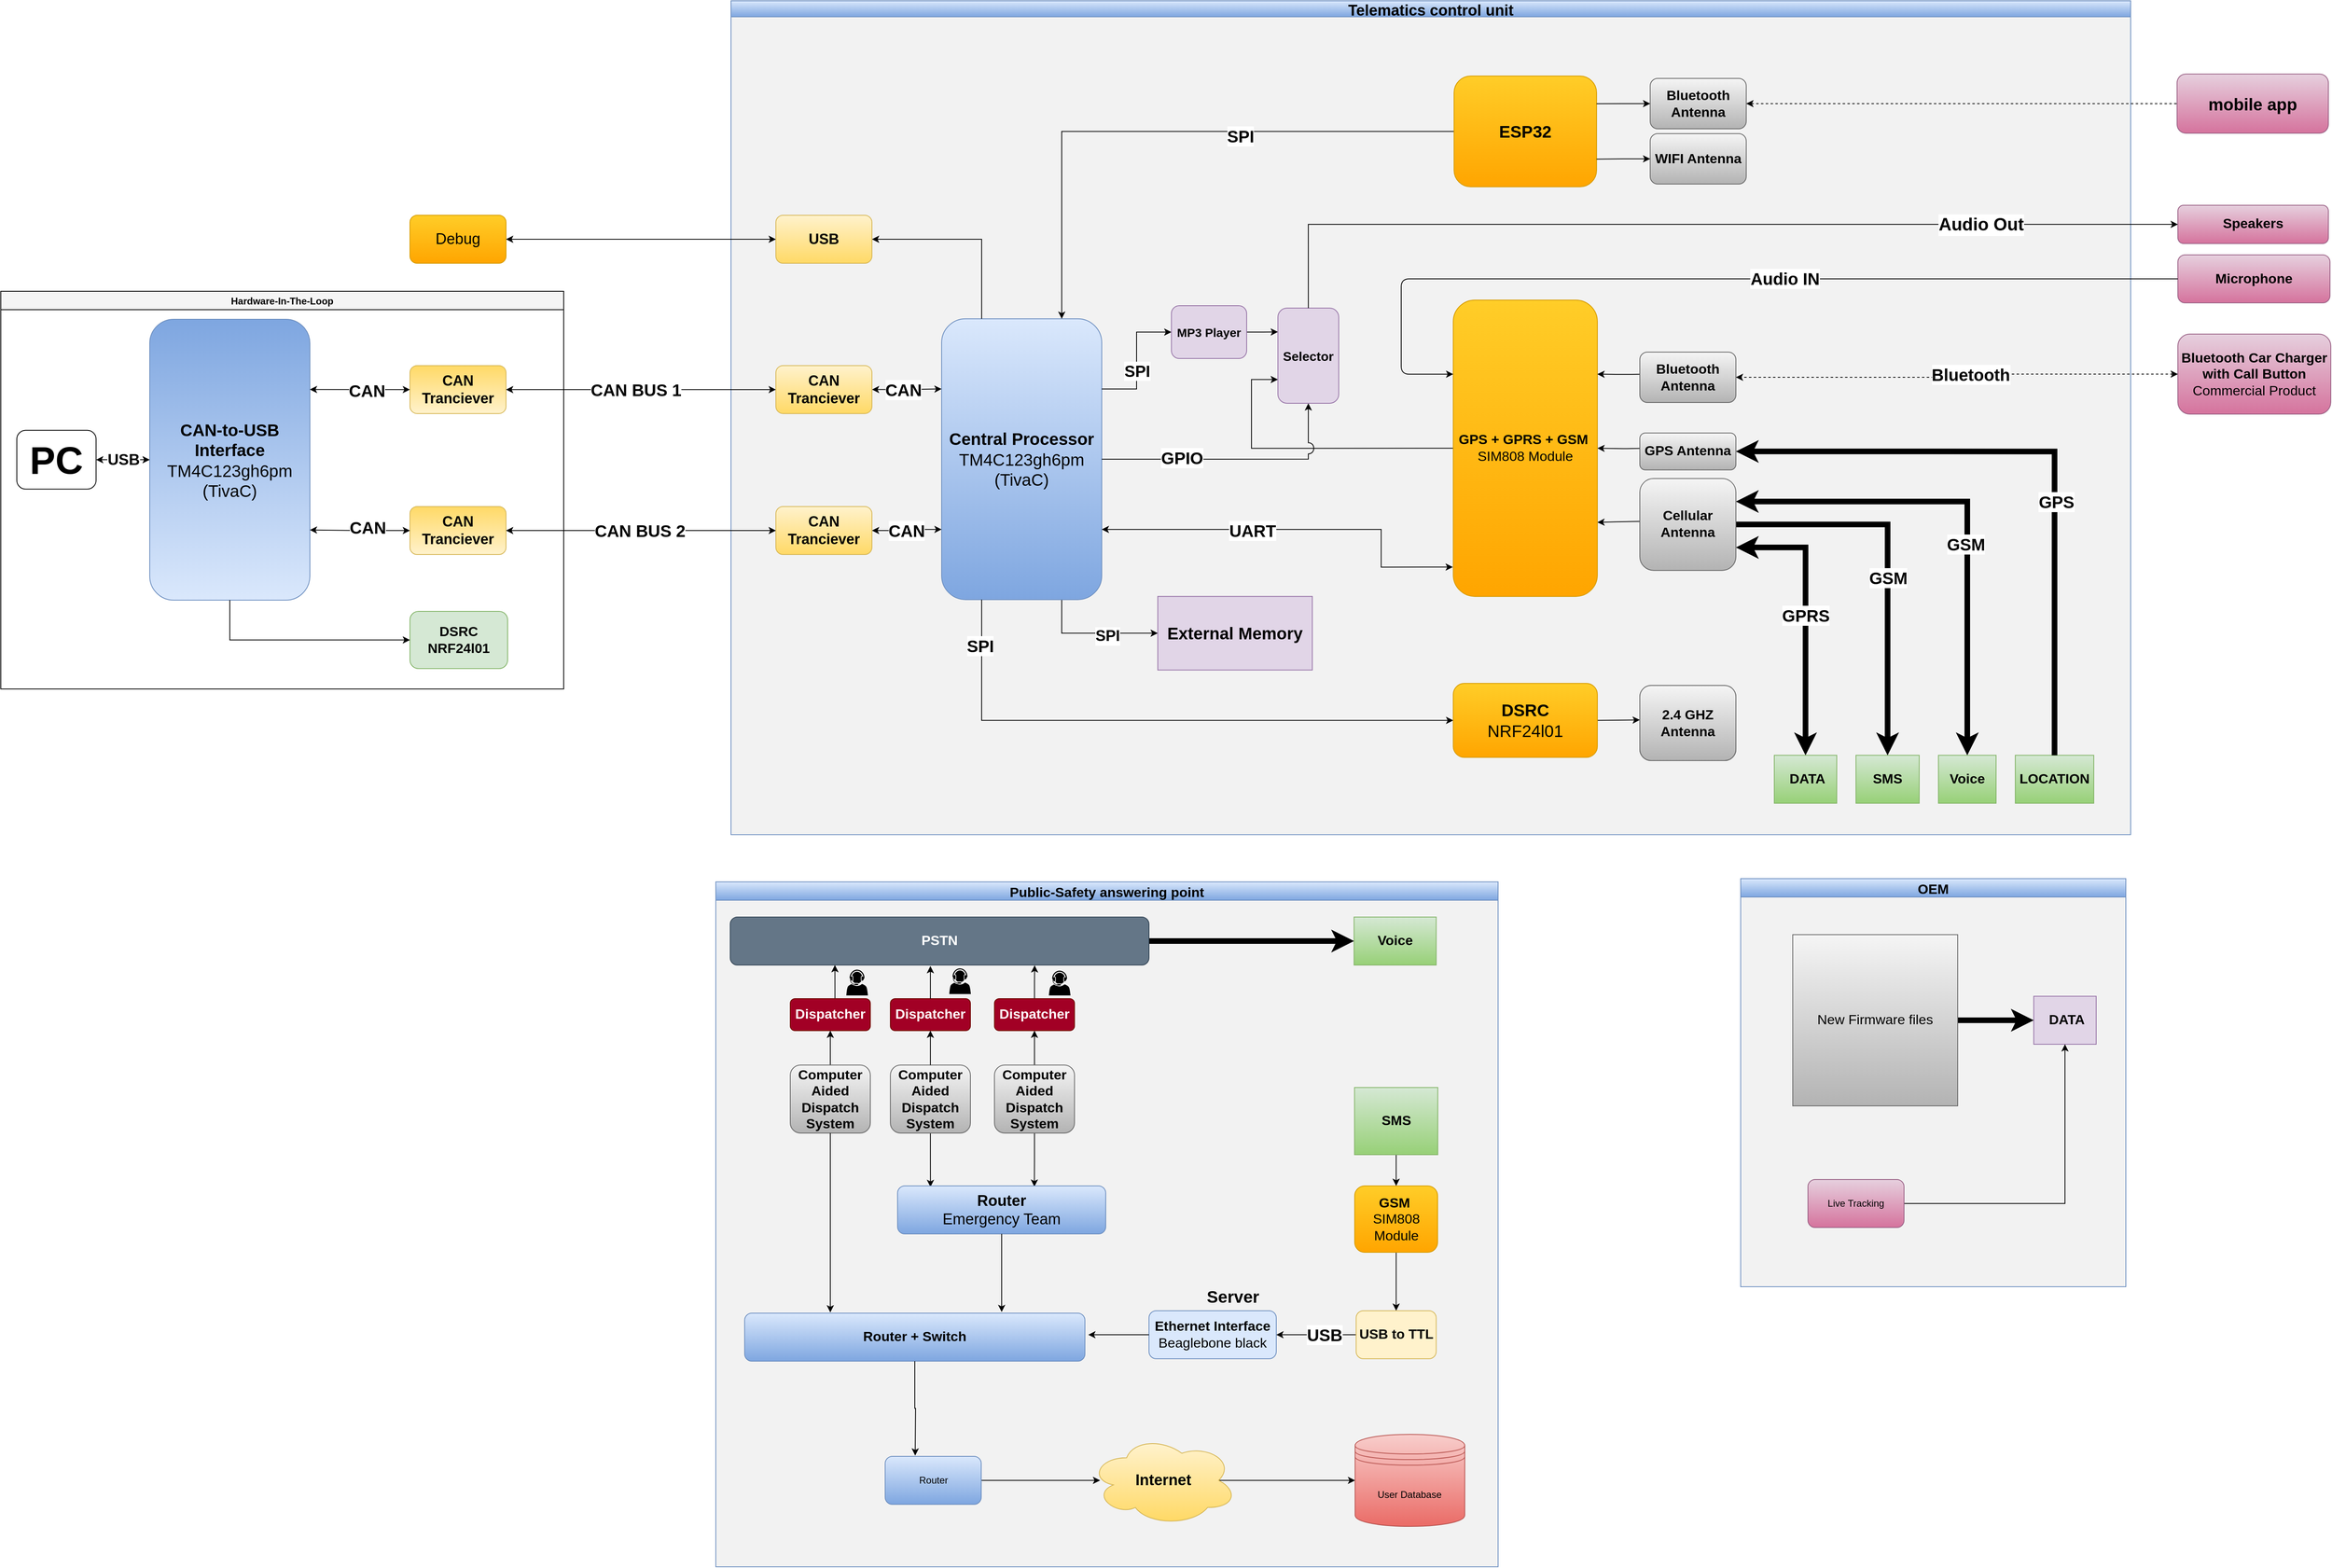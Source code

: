 <mxfile version="13.9.9" type="device"><diagram id="WvO2dlYxxCy-v5vZexDL" name="Page-1"><mxGraphModel dx="5652" dy="2428" grid="0" gridSize="6" guides="1" tooltips="1" connect="1" arrows="1" fold="1" page="1" pageScale="1" pageWidth="1500" pageHeight="1200" math="0" shadow="0"><root><mxCell id="0"/><mxCell id="1" parent="0"/><mxCell id="o0vE8Q76qqL2OoBYx_gR-136" value="OEM" style="swimlane;startSize=23;gradientColor=#7ea6e0;fillColor=#dae8fc;strokeColor=#6c8ebf;swimlaneFillColor=#f2f2f2;fontStyle=1;fontSize=17;" vertex="1" parent="1"><mxGeometry x="785" y="1372" width="481" height="510" as="geometry"/></mxCell><mxCell id="o0vE8Q76qqL2OoBYx_gR-137" value="&amp;nbsp;DATA" style="rounded=0;whiteSpace=wrap;html=1;fontSize=17;align=center;fontStyle=1;fillColor=#e1d5e7;strokeColor=#9673a6;" vertex="1" parent="o0vE8Q76qqL2OoBYx_gR-136"><mxGeometry x="366" y="147" width="78" height="60" as="geometry"/></mxCell><mxCell id="o0vE8Q76qqL2OoBYx_gR-138" style="edgeStyle=orthogonalEdgeStyle;rounded=0;orthogonalLoop=1;jettySize=auto;html=1;entryX=0;entryY=0.5;entryDx=0;entryDy=0;startArrow=none;startFill=0;endArrow=classic;endFill=1;strokeWidth=7;fontSize=17;" edge="1" parent="o0vE8Q76qqL2OoBYx_gR-136" source="o0vE8Q76qqL2OoBYx_gR-139" target="o0vE8Q76qqL2OoBYx_gR-137"><mxGeometry relative="1" as="geometry"/></mxCell><mxCell id="o0vE8Q76qqL2OoBYx_gR-139" value="New Firmware files" style="rounded=0;whiteSpace=wrap;html=1;fontSize=17;fillColor=#f5f5f5;strokeColor=#666666;gradientColor=#b3b3b3;" vertex="1" parent="o0vE8Q76qqL2OoBYx_gR-136"><mxGeometry x="65" y="70" width="206" height="214" as="geometry"/></mxCell><mxCell id="o0vE8Q76qqL2OoBYx_gR-140" style="edgeStyle=orthogonalEdgeStyle;rounded=0;orthogonalLoop=1;jettySize=auto;html=1;entryX=0.5;entryY=1;entryDx=0;entryDy=0;" edge="1" parent="o0vE8Q76qqL2OoBYx_gR-136" source="o0vE8Q76qqL2OoBYx_gR-141" target="o0vE8Q76qqL2OoBYx_gR-137"><mxGeometry relative="1" as="geometry"/></mxCell><mxCell id="o0vE8Q76qqL2OoBYx_gR-141" value="Live Tracking" style="rounded=1;whiteSpace=wrap;html=1;gradientColor=#d5739d;fillColor=#e6d0de;strokeColor=#996185;" vertex="1" parent="o0vE8Q76qqL2OoBYx_gR-136"><mxGeometry x="84" y="376" width="120" height="60" as="geometry"/></mxCell><mxCell id="o0vE8Q76qqL2OoBYx_gR-142" value="Public-Safety answering point" style="swimlane;startSize=23;gradientColor=#7ea6e0;fillColor=#dae8fc;strokeColor=#6c8ebf;swimlaneFillColor=#f2f2f2;fontStyle=1;fontSize=17;" vertex="1" parent="1"><mxGeometry x="-495" y="1376" width="977" height="856" as="geometry"/></mxCell><mxCell id="o0vE8Q76qqL2OoBYx_gR-143" style="edgeStyle=orthogonalEdgeStyle;rounded=0;orthogonalLoop=1;jettySize=auto;html=1;entryX=0.5;entryY=0;entryDx=0;entryDy=0;startArrow=classic;startFill=1;endArrow=none;endFill=0;strokeWidth=1;fontSize=17;" edge="1" parent="o0vE8Q76qqL2OoBYx_gR-142" source="o0vE8Q76qqL2OoBYx_gR-145" target="o0vE8Q76qqL2OoBYx_gR-146"><mxGeometry relative="1" as="geometry"/></mxCell><mxCell id="o0vE8Q76qqL2OoBYx_gR-144" style="edgeStyle=orthogonalEdgeStyle;rounded=0;orthogonalLoop=1;jettySize=auto;html=1;startArrow=classic;startFill=1;endArrow=none;endFill=0;strokeWidth=1;fontSize=17;exitX=0.25;exitY=1;exitDx=0;exitDy=0;" edge="1" parent="o0vE8Q76qqL2OoBYx_gR-142" source="o0vE8Q76qqL2OoBYx_gR-148" target="o0vE8Q76qqL2OoBYx_gR-145"><mxGeometry relative="1" as="geometry"><mxPoint x="155" y="123" as="sourcePoint"/><Array as="points"><mxPoint x="149" y="135"/><mxPoint x="149" y="135"/></Array></mxGeometry></mxCell><mxCell id="o0vE8Q76qqL2OoBYx_gR-145" value="Dispatcher" style="rounded=1;whiteSpace=wrap;html=1;fillColor=#a20025;strokeColor=#6F0000;fontColor=#ffffff;fontStyle=1;fontSize=17;" vertex="1" parent="o0vE8Q76qqL2OoBYx_gR-142"><mxGeometry x="93" y="146" width="100" height="40" as="geometry"/></mxCell><mxCell id="o0vE8Q76qqL2OoBYx_gR-146" value="Computer Aided Dispatch System" style="rounded=1;whiteSpace=wrap;html=1;fillColor=#f5f5f5;strokeColor=#666666;fontStyle=1;fontSize=17;gradientColor=#b3b3b3;" vertex="1" parent="o0vE8Q76qqL2OoBYx_gR-142"><mxGeometry x="93" y="229" width="100" height="85" as="geometry"/></mxCell><mxCell id="o0vE8Q76qqL2OoBYx_gR-147" style="edgeStyle=orthogonalEdgeStyle;rounded=0;orthogonalLoop=1;jettySize=auto;html=1;entryX=0;entryY=0.5;entryDx=0;entryDy=0;startArrow=none;startFill=0;endArrow=classic;endFill=1;strokeWidth=7;fontSize=17;" edge="1" parent="o0vE8Q76qqL2OoBYx_gR-142" source="o0vE8Q76qqL2OoBYx_gR-148" target="o0vE8Q76qqL2OoBYx_gR-154"><mxGeometry relative="1" as="geometry"/></mxCell><mxCell id="o0vE8Q76qqL2OoBYx_gR-148" value="PSTN" style="rounded=1;whiteSpace=wrap;html=1;fillColor=#647687;strokeColor=#314354;fontSize=17;fontStyle=1;fontColor=#ffffff;" vertex="1" parent="o0vE8Q76qqL2OoBYx_gR-142"><mxGeometry x="18" y="44" width="523" height="60" as="geometry"/></mxCell><mxCell id="o0vE8Q76qqL2OoBYx_gR-149" value="" style="pointerEvents=1;shadow=0;dashed=0;html=1;strokeColor=none;labelPosition=center;verticalLabelPosition=bottom;verticalAlign=top;outlineConnect=0;align=center;shape=mxgraph.office.users.call_center_agent;labelBackgroundColor=#ffffff;fontSize=23;fillColor=#000000;" vertex="1" parent="o0vE8Q76qqL2OoBYx_gR-142"><mxGeometry x="163" y="109.71" width="27" height="32.28" as="geometry"/></mxCell><mxCell id="o0vE8Q76qqL2OoBYx_gR-150" style="edgeStyle=orthogonalEdgeStyle;rounded=1;jumpStyle=arc;jumpSize=14;orthogonalLoop=1;jettySize=auto;html=1;entryX=0.5;entryY=0;entryDx=0;entryDy=0;shadow=0;strokeWidth=1;" edge="1" parent="o0vE8Q76qqL2OoBYx_gR-142" source="o0vE8Q76qqL2OoBYx_gR-151" target="o0vE8Q76qqL2OoBYx_gR-167"><mxGeometry relative="1" as="geometry"/></mxCell><mxCell id="o0vE8Q76qqL2OoBYx_gR-151" value="GSM&amp;nbsp;&lt;br&gt;&lt;span style=&quot;font-weight: normal&quot;&gt;SIM808 Module&lt;/span&gt;" style="rounded=1;whiteSpace=wrap;html=1;fillColor=#ffcd28;strokeColor=#d79b00;fontSize=17;fontStyle=1;gradientColor=#ffa500;" vertex="1" parent="o0vE8Q76qqL2OoBYx_gR-142"><mxGeometry x="797.92" y="380" width="103.58" height="83" as="geometry"/></mxCell><mxCell id="o0vE8Q76qqL2OoBYx_gR-152" style="edgeStyle=orthogonalEdgeStyle;rounded=1;jumpStyle=arc;jumpSize=14;orthogonalLoop=1;jettySize=auto;html=1;entryX=0.5;entryY=0;entryDx=0;entryDy=0;shadow=0;strokeWidth=1;" edge="1" parent="o0vE8Q76qqL2OoBYx_gR-142" source="o0vE8Q76qqL2OoBYx_gR-153" target="o0vE8Q76qqL2OoBYx_gR-151"><mxGeometry relative="1" as="geometry"/></mxCell><mxCell id="o0vE8Q76qqL2OoBYx_gR-153" value="SMS" style="rounded=0;whiteSpace=wrap;html=1;fontSize=17;align=center;fontStyle=1;fillColor=#d5e8d4;strokeColor=#82b366;gradientColor=#97d077;" vertex="1" parent="o0vE8Q76qqL2OoBYx_gR-142"><mxGeometry x="797.71" y="257" width="104" height="84.01" as="geometry"/></mxCell><mxCell id="o0vE8Q76qqL2OoBYx_gR-154" value="Voice" style="rounded=0;whiteSpace=wrap;html=1;fontSize=17;align=center;fontStyle=1;fillColor=#d5e8d4;strokeColor=#82b366;gradientColor=#97d077;" vertex="1" parent="o0vE8Q76qqL2OoBYx_gR-142"><mxGeometry x="797.13" y="44" width="102.58" height="60" as="geometry"/></mxCell><mxCell id="o0vE8Q76qqL2OoBYx_gR-155" style="edgeStyle=orthogonalEdgeStyle;rounded=0;orthogonalLoop=1;jettySize=auto;html=1;entryX=0.158;entryY=0.023;entryDx=0;entryDy=0;entryPerimeter=0;fontSize=19;" edge="1" parent="o0vE8Q76qqL2OoBYx_gR-142" source="o0vE8Q76qqL2OoBYx_gR-156" target="o0vE8Q76qqL2OoBYx_gR-176"><mxGeometry relative="1" as="geometry"/></mxCell><mxCell id="o0vE8Q76qqL2OoBYx_gR-156" value="Computer Aided Dispatch System" style="rounded=1;whiteSpace=wrap;html=1;fillColor=#f5f5f5;strokeColor=#666666;fontStyle=1;fontSize=17;gradientColor=#b3b3b3;" vertex="1" parent="o0vE8Q76qqL2OoBYx_gR-142"><mxGeometry x="218" y="229" width="100" height="85" as="geometry"/></mxCell><mxCell id="o0vE8Q76qqL2OoBYx_gR-157" value="" style="pointerEvents=1;shadow=0;dashed=0;html=1;strokeColor=none;labelPosition=center;verticalLabelPosition=bottom;verticalAlign=top;outlineConnect=0;align=center;shape=mxgraph.office.users.call_center_agent;labelBackgroundColor=#ffffff;fontSize=23;fillColor=#000000;" vertex="1" parent="o0vE8Q76qqL2OoBYx_gR-142"><mxGeometry x="416" y="111" width="27" height="30.99" as="geometry"/></mxCell><mxCell id="o0vE8Q76qqL2OoBYx_gR-158" value="" style="pointerEvents=1;shadow=0;dashed=0;html=1;strokeColor=none;labelPosition=center;verticalLabelPosition=bottom;verticalAlign=top;outlineConnect=0;align=center;shape=mxgraph.office.users.call_center_agent;labelBackgroundColor=#ffffff;fontSize=23;fillColor=#000000;" vertex="1" parent="o0vE8Q76qqL2OoBYx_gR-142"><mxGeometry x="291.58" y="108" width="27" height="32.28" as="geometry"/></mxCell><mxCell id="o0vE8Q76qqL2OoBYx_gR-159" value="Ethernet Interface&lt;br style=&quot;font-size: 17px&quot;&gt;&lt;span style=&quot;font-size: 17px ; font-weight: normal&quot;&gt;Beaglebone black&lt;/span&gt;" style="rounded=1;whiteSpace=wrap;html=1;fillColor=#dae8fc;strokeColor=#6c8ebf;fontStyle=1;fontSize=17;" vertex="1" parent="o0vE8Q76qqL2OoBYx_gR-142"><mxGeometry x="541" y="536.01" width="159" height="60" as="geometry"/></mxCell><mxCell id="o0vE8Q76qqL2OoBYx_gR-160" style="edgeStyle=orthogonalEdgeStyle;rounded=0;orthogonalLoop=1;jettySize=auto;html=1;startArrow=classic;startFill=1;endArrow=none;endFill=0;strokeWidth=1;fontSize=17;" edge="1" parent="o0vE8Q76qqL2OoBYx_gR-142" source="o0vE8Q76qqL2OoBYx_gR-162" target="o0vE8Q76qqL2OoBYx_gR-169"><mxGeometry relative="1" as="geometry"/></mxCell><mxCell id="o0vE8Q76qqL2OoBYx_gR-161" style="edgeStyle=orthogonalEdgeStyle;rounded=0;orthogonalLoop=1;jettySize=auto;html=1;entryX=0.727;entryY=1.006;entryDx=0;entryDy=0;entryPerimeter=0;fontSize=19;" edge="1" parent="o0vE8Q76qqL2OoBYx_gR-142" source="o0vE8Q76qqL2OoBYx_gR-162" target="o0vE8Q76qqL2OoBYx_gR-148"><mxGeometry relative="1" as="geometry"/></mxCell><mxCell id="o0vE8Q76qqL2OoBYx_gR-162" value="Dispatcher" style="rounded=1;whiteSpace=wrap;html=1;fillColor=#a20025;strokeColor=#6F0000;fontColor=#ffffff;fontStyle=1;fontSize=17;" vertex="1" parent="o0vE8Q76qqL2OoBYx_gR-142"><mxGeometry x="348" y="146" width="100" height="40" as="geometry"/></mxCell><mxCell id="o0vE8Q76qqL2OoBYx_gR-163" style="edgeStyle=orthogonalEdgeStyle;rounded=0;orthogonalLoop=1;jettySize=auto;html=1;entryX=0.5;entryY=0;entryDx=0;entryDy=0;startArrow=classic;startFill=1;endArrow=none;endFill=0;strokeWidth=1;fontSize=17;" edge="1" parent="o0vE8Q76qqL2OoBYx_gR-142" source="o0vE8Q76qqL2OoBYx_gR-164" target="o0vE8Q76qqL2OoBYx_gR-156"><mxGeometry relative="1" as="geometry"/></mxCell><mxCell id="o0vE8Q76qqL2OoBYx_gR-164" value="Dispatcher" style="rounded=1;whiteSpace=wrap;html=1;fillColor=#a20025;strokeColor=#6F0000;fontColor=#ffffff;fontStyle=1;fontSize=17;" vertex="1" parent="o0vE8Q76qqL2OoBYx_gR-142"><mxGeometry x="218" y="146" width="100" height="40" as="geometry"/></mxCell><mxCell id="o0vE8Q76qqL2OoBYx_gR-165" style="edgeStyle=orthogonalEdgeStyle;rounded=0;orthogonalLoop=1;jettySize=auto;html=1;entryX=1;entryY=0.5;entryDx=0;entryDy=0;fontSize=19;" edge="1" parent="o0vE8Q76qqL2OoBYx_gR-142" source="o0vE8Q76qqL2OoBYx_gR-167" target="o0vE8Q76qqL2OoBYx_gR-159"><mxGeometry relative="1" as="geometry"/></mxCell><mxCell id="o0vE8Q76qqL2OoBYx_gR-166" value="&lt;b&gt;&lt;font style=&quot;font-size: 21px&quot;&gt;USB&lt;/font&gt;&lt;/b&gt;" style="edgeLabel;html=1;align=center;verticalAlign=middle;resizable=0;points=[];fontSize=19;" vertex="1" connectable="0" parent="o0vE8Q76qqL2OoBYx_gR-165"><mxGeometry x="-0.203" relative="1" as="geometry"><mxPoint as="offset"/></mxGeometry></mxCell><mxCell id="o0vE8Q76qqL2OoBYx_gR-167" value="USB to TTL" style="rounded=1;whiteSpace=wrap;html=1;fillColor=#fff2cc;strokeColor=#d6b656;fontStyle=1;fontSize=17;" vertex="1" parent="o0vE8Q76qqL2OoBYx_gR-142"><mxGeometry x="799.71" y="536.01" width="100" height="60" as="geometry"/></mxCell><mxCell id="o0vE8Q76qqL2OoBYx_gR-168" style="edgeStyle=orthogonalEdgeStyle;rounded=0;orthogonalLoop=1;jettySize=auto;html=1;entryX=0.657;entryY=0.016;entryDx=0;entryDy=0;entryPerimeter=0;fontSize=19;" edge="1" parent="o0vE8Q76qqL2OoBYx_gR-142" source="o0vE8Q76qqL2OoBYx_gR-169" target="o0vE8Q76qqL2OoBYx_gR-176"><mxGeometry relative="1" as="geometry"/></mxCell><mxCell id="o0vE8Q76qqL2OoBYx_gR-169" value="Computer Aided Dispatch System" style="rounded=1;whiteSpace=wrap;html=1;fillColor=#f5f5f5;strokeColor=#666666;fontStyle=1;fontSize=17;gradientColor=#b3b3b3;" vertex="1" parent="o0vE8Q76qqL2OoBYx_gR-142"><mxGeometry x="348" y="229" width="100" height="85" as="geometry"/></mxCell><mxCell id="o0vE8Q76qqL2OoBYx_gR-170" value="&lt;b&gt;&lt;font style=&quot;font-size: 17px&quot;&gt;Router + Switch&lt;/font&gt;&lt;/b&gt;" style="rounded=1;whiteSpace=wrap;html=1;gradientColor=#7ea6e0;fillColor=#dae8fc;strokeColor=#6c8ebf;" vertex="1" parent="o0vE8Q76qqL2OoBYx_gR-142"><mxGeometry x="36" y="539" width="425" height="60" as="geometry"/></mxCell><mxCell id="o0vE8Q76qqL2OoBYx_gR-171" style="edgeStyle=orthogonalEdgeStyle;rounded=0;orthogonalLoop=1;jettySize=auto;html=1;startArrow=none;startFill=0;endArrow=classic;endFill=1;fontSize=19;" edge="1" parent="o0vE8Q76qqL2OoBYx_gR-142" source="o0vE8Q76qqL2OoBYx_gR-172"><mxGeometry relative="1" as="geometry"><mxPoint x="480" y="748" as="targetPoint"/></mxGeometry></mxCell><mxCell id="o0vE8Q76qqL2OoBYx_gR-172" value="Router" style="rounded=1;whiteSpace=wrap;html=1;gradientColor=#7ea6e0;fillColor=#dae8fc;strokeColor=#6c8ebf;" vertex="1" parent="o0vE8Q76qqL2OoBYx_gR-142"><mxGeometry x="211.5" y="718.01" width="120" height="60" as="geometry"/></mxCell><mxCell id="o0vE8Q76qqL2OoBYx_gR-173" style="edgeStyle=orthogonalEdgeStyle;rounded=0;orthogonalLoop=1;jettySize=auto;html=1;startArrow=none;startFill=0;endArrow=classic;endFill=1;fontSize=19;exitX=0.875;exitY=0.5;exitDx=0;exitDy=0;exitPerimeter=0;" edge="1" parent="o0vE8Q76qqL2OoBYx_gR-142" source="o0vE8Q76qqL2OoBYx_gR-174" target="o0vE8Q76qqL2OoBYx_gR-175"><mxGeometry relative="1" as="geometry"/></mxCell><mxCell id="o0vE8Q76qqL2OoBYx_gR-174" value="Internet" style="ellipse;shape=cloud;whiteSpace=wrap;html=1;fontStyle=1;fontSize=19;gradientColor=#ffd966;fillColor=#fff2cc;strokeColor=#d6b656;" vertex="1" parent="o0vE8Q76qqL2OoBYx_gR-142"><mxGeometry x="467" y="691.51" width="184" height="113.01" as="geometry"/></mxCell><mxCell id="o0vE8Q76qqL2OoBYx_gR-175" value="User Database" style="shape=datastore;whiteSpace=wrap;html=1;gradientColor=#ea6b66;fillColor=#f8cecc;strokeColor=#b85450;" vertex="1" parent="o0vE8Q76qqL2OoBYx_gR-142"><mxGeometry x="798.42" y="690.52" width="137" height="115" as="geometry"/></mxCell><mxCell id="o0vE8Q76qqL2OoBYx_gR-176" value="&lt;b&gt;Router&lt;/b&gt;&lt;br&gt;Emergency Team" style="rounded=1;whiteSpace=wrap;html=1;fontSize=19;gradientColor=#7ea6e0;fillColor=#dae8fc;strokeColor=#6c8ebf;" vertex="1" parent="o0vE8Q76qqL2OoBYx_gR-142"><mxGeometry x="227" y="380" width="260" height="60" as="geometry"/></mxCell><mxCell id="o0vE8Q76qqL2OoBYx_gR-177" value="&lt;b&gt;&lt;font style=&quot;font-size: 21px&quot;&gt;Server&lt;/font&gt;&lt;/b&gt;" style="text;html=1;strokeColor=none;fillColor=none;align=center;verticalAlign=middle;whiteSpace=wrap;rounded=0;fontSize=19;" vertex="1" parent="o0vE8Q76qqL2OoBYx_gR-142"><mxGeometry x="606.54" y="508" width="77.92" height="20" as="geometry"/></mxCell><mxCell id="o0vE8Q76qqL2OoBYx_gR-178" value="Telematics control unit" style="swimlane;startSize=20;shadow=0;swimlaneFillColor=#F2F2F2;fontStyle=1;fontSize=19;movable=1;gradientColor=#7ea6e0;fillColor=#dae8fc;strokeColor=#6c8ebf;" vertex="1" parent="1"><mxGeometry x="-476" y="275" width="1748" height="1042" as="geometry"><mxRectangle x="70" y="160" width="70" height="23" as="alternateBounds"/></mxGeometry></mxCell><mxCell id="o0vE8Q76qqL2OoBYx_gR-179" style="edgeStyle=orthogonalEdgeStyle;rounded=1;orthogonalLoop=1;jettySize=auto;html=1;entryX=1;entryY=0.5;entryDx=0;entryDy=0;startArrow=none;startFill=0;endArrow=classic;endFill=1;strokeColor=#000000;strokeWidth=1;fontSize=20;fontStyle=1" edge="1" parent="o0vE8Q76qqL2OoBYx_gR-178" target="o0vE8Q76qqL2OoBYx_gR-185"><mxGeometry relative="1" as="geometry"><mxPoint x="1085.28" y="660.73" as="targetPoint"/><mxPoint x="1147.97" y="559.165" as="sourcePoint"/></mxGeometry></mxCell><mxCell id="o0vE8Q76qqL2OoBYx_gR-180" style="edgeStyle=orthogonalEdgeStyle;rounded=1;orthogonalLoop=1;jettySize=auto;html=1;entryX=1;entryY=0.75;entryDx=0;entryDy=0;startArrow=classic;startFill=1;endArrow=classic;endFill=1;strokeColor=#000000;strokeWidth=1;fontSize=20;fontStyle=1;exitX=0;exitY=0.5;exitDx=0;exitDy=0;" edge="1" parent="o0vE8Q76qqL2OoBYx_gR-178" target="o0vE8Q76qqL2OoBYx_gR-185"><mxGeometry relative="1" as="geometry"><mxPoint x="1085.28" y="740.83" as="targetPoint"/><mxPoint x="1147.97" y="650.415" as="sourcePoint"/></mxGeometry></mxCell><mxCell id="o0vE8Q76qqL2OoBYx_gR-181" style="edgeStyle=orthogonalEdgeStyle;rounded=0;jumpStyle=arc;jumpSize=14;orthogonalLoop=1;jettySize=auto;html=1;exitX=0.75;exitY=1;exitDx=0;exitDy=0;" edge="1" parent="o0vE8Q76qqL2OoBYx_gR-178" source="o0vE8Q76qqL2OoBYx_gR-183" target="o0vE8Q76qqL2OoBYx_gR-220"><mxGeometry relative="1" as="geometry"><mxPoint x="467" y="762" as="sourcePoint"/></mxGeometry></mxCell><mxCell id="o0vE8Q76qqL2OoBYx_gR-182" value="SPI" style="edgeLabel;html=1;align=center;verticalAlign=middle;resizable=0;points=[];fontSize=19;fontStyle=1" vertex="1" connectable="0" parent="o0vE8Q76qqL2OoBYx_gR-181"><mxGeometry x="0.208" y="-3" relative="1" as="geometry"><mxPoint x="1" as="offset"/></mxGeometry></mxCell><mxCell id="o0vE8Q76qqL2OoBYx_gR-183" value="&lt;font style=&quot;font-size: 21px&quot;&gt;Central Processor&lt;span style=&quot;font-weight: normal&quot;&gt;&lt;br&gt;TM4C123gh6pm&lt;br&gt;(TivaC)&lt;/span&gt;&lt;/font&gt;" style="rounded=1;whiteSpace=wrap;html=1;fillColor=#dae8fc;strokeColor=#6c8ebf;fontStyle=1;fontSize=17;gradientColor=#7ea6e0;" vertex="1" parent="o0vE8Q76qqL2OoBYx_gR-178"><mxGeometry x="263.02" y="397.33" width="200" height="351" as="geometry"/></mxCell><mxCell id="o0vE8Q76qqL2OoBYx_gR-184" style="edgeStyle=orthogonalEdgeStyle;rounded=0;jumpStyle=arc;jumpSize=100;orthogonalLoop=1;jettySize=auto;html=1;exitX=0;exitY=0.5;exitDx=0;exitDy=0;entryX=0;entryY=0.75;entryDx=0;entryDy=0;" edge="1" parent="o0vE8Q76qqL2OoBYx_gR-178" source="o0vE8Q76qqL2OoBYx_gR-185" target="o0vE8Q76qqL2OoBYx_gR-207"><mxGeometry relative="1" as="geometry"><Array as="points"><mxPoint x="650.02" y="559"/><mxPoint x="650.02" y="473"/></Array></mxGeometry></mxCell><mxCell id="o0vE8Q76qqL2OoBYx_gR-185" value="GPS + GPRS + GSM&amp;nbsp;&lt;br&gt;&lt;span style=&quot;font-weight: normal&quot;&gt;SIM808 Module&lt;/span&gt;" style="rounded=1;whiteSpace=wrap;html=1;fillColor=#ffcd28;strokeColor=#d79b00;fontSize=17;fontStyle=1;gradientColor=#ffa500;" vertex="1" parent="o0vE8Q76qqL2OoBYx_gR-178"><mxGeometry x="902.02" y="374" width="180" height="370.33" as="geometry"/></mxCell><mxCell id="o0vE8Q76qqL2OoBYx_gR-186" style="edgeStyle=orthogonalEdgeStyle;rounded=0;orthogonalLoop=1;jettySize=auto;html=1;startArrow=classic;startFill=1;exitX=-0.003;exitY=0.901;exitDx=0;exitDy=0;exitPerimeter=0;entryX=1;entryY=0.75;entryDx=0;entryDy=0;" edge="1" parent="o0vE8Q76qqL2OoBYx_gR-178" source="o0vE8Q76qqL2OoBYx_gR-185" target="o0vE8Q76qqL2OoBYx_gR-183"><mxGeometry relative="1" as="geometry"><mxPoint x="466.02" y="725.33" as="targetPoint"/><Array as="points"><mxPoint x="812" y="708"/><mxPoint x="812" y="661"/></Array></mxGeometry></mxCell><mxCell id="o0vE8Q76qqL2OoBYx_gR-187" value="&lt;font style=&quot;font-size: 21px&quot;&gt;UART&lt;/font&gt;" style="edgeLabel;html=1;align=center;verticalAlign=middle;resizable=0;points=[];fontSize=17;fontStyle=1" vertex="1" connectable="0" parent="o0vE8Q76qqL2OoBYx_gR-186"><mxGeometry x="-0.145" relative="1" as="geometry"><mxPoint x="-90.48" y="1.41" as="offset"/></mxGeometry></mxCell><mxCell id="o0vE8Q76qqL2OoBYx_gR-188" style="edgeStyle=orthogonalEdgeStyle;rounded=1;orthogonalLoop=1;jettySize=auto;html=1;startArrow=classic;startFill=1;entryX=1;entryY=0.25;entryDx=0;entryDy=0;" edge="1" parent="o0vE8Q76qqL2OoBYx_gR-178" target="o0vE8Q76qqL2OoBYx_gR-185"><mxGeometry relative="1" as="geometry"><mxPoint x="1084.97" y="443.83" as="targetPoint"/><mxPoint x="1147.97" y="466.5" as="sourcePoint"/></mxGeometry></mxCell><mxCell id="o0vE8Q76qqL2OoBYx_gR-189" value="&amp;nbsp;DATA" style="rounded=0;whiteSpace=wrap;html=1;fontSize=17;align=center;fontStyle=1;fillColor=#d5e8d4;strokeColor=#82b366;gradientColor=#97d077;" vertex="1" parent="o0vE8Q76qqL2OoBYx_gR-178"><mxGeometry x="1302.97" y="942.83" width="78" height="60" as="geometry"/></mxCell><mxCell id="o0vE8Q76qqL2OoBYx_gR-190" style="edgeStyle=orthogonalEdgeStyle;rounded=0;orthogonalLoop=1;jettySize=auto;html=1;startArrow=classic;startFill=1;endArrow=classic;endFill=1;strokeWidth=7;fontSize=17;entryX=0.5;entryY=0;entryDx=0;entryDy=0;exitX=1;exitY=0.75;exitDx=0;exitDy=0;" edge="1" parent="o0vE8Q76qqL2OoBYx_gR-178" source="o0vE8Q76qqL2OoBYx_gR-230" target="o0vE8Q76qqL2OoBYx_gR-189"><mxGeometry relative="1" as="geometry"><mxPoint x="1337.97" y="768.83" as="targetPoint"/><mxPoint x="1267.97" y="679.122" as="sourcePoint"/></mxGeometry></mxCell><mxCell id="o0vE8Q76qqL2OoBYx_gR-191" value="&lt;font style=&quot;font-size: 21px&quot;&gt;GPRS&lt;/font&gt;" style="edgeLabel;html=1;align=center;verticalAlign=middle;resizable=0;points=[];fontSize=17;fontStyle=1" vertex="1" connectable="0" parent="o0vE8Q76qqL2OoBYx_gR-190"><mxGeometry x="0.007" relative="1" as="geometry"><mxPoint y="-2.5" as="offset"/></mxGeometry></mxCell><mxCell id="o0vE8Q76qqL2OoBYx_gR-192" value="SMS" style="rounded=0;whiteSpace=wrap;html=1;fontSize=17;align=center;fontStyle=1;fillColor=#d5e8d4;strokeColor=#82b366;gradientColor=#97d077;" vertex="1" parent="o0vE8Q76qqL2OoBYx_gR-178"><mxGeometry x="1404.97" y="942.83" width="79" height="60" as="geometry"/></mxCell><mxCell id="o0vE8Q76qqL2OoBYx_gR-193" style="edgeStyle=orthogonalEdgeStyle;rounded=0;orthogonalLoop=1;jettySize=auto;html=1;exitX=1;exitY=0.5;exitDx=0;exitDy=0;startArrow=none;startFill=0;endArrow=classic;endFill=1;strokeWidth=7;fontSize=17;entryX=0.5;entryY=0;entryDx=0;entryDy=0;" edge="1" parent="o0vE8Q76qqL2OoBYx_gR-178" source="o0vE8Q76qqL2OoBYx_gR-230" target="o0vE8Q76qqL2OoBYx_gR-192"><mxGeometry relative="1" as="geometry"><mxPoint x="1424.97" y="771.83" as="targetPoint"/><mxPoint x="1267.97" y="650.415" as="sourcePoint"/></mxGeometry></mxCell><mxCell id="o0vE8Q76qqL2OoBYx_gR-194" value="&lt;font style=&quot;font-size: 21px&quot;&gt;GSM&lt;/font&gt;" style="edgeLabel;html=1;align=center;verticalAlign=middle;resizable=0;points=[];fontSize=17;fontStyle=1" vertex="1" connectable="0" parent="o0vE8Q76qqL2OoBYx_gR-193"><mxGeometry x="0.234" relative="1" as="geometry"><mxPoint x="-0.02" y="-39.12" as="offset"/></mxGeometry></mxCell><mxCell id="o0vE8Q76qqL2OoBYx_gR-195" value="Voice" style="rounded=0;whiteSpace=wrap;html=1;fontSize=17;align=center;fontStyle=1;fillColor=#d5e8d4;strokeColor=#82b366;gradientColor=#97d077;" vertex="1" parent="o0vE8Q76qqL2OoBYx_gR-178"><mxGeometry x="1507.97" y="942.83" width="72" height="60" as="geometry"/></mxCell><mxCell id="o0vE8Q76qqL2OoBYx_gR-196" style="edgeStyle=orthogonalEdgeStyle;rounded=0;orthogonalLoop=1;jettySize=auto;html=1;exitX=1;exitY=0.25;exitDx=0;exitDy=0;strokeWidth=7;startArrow=classic;startFill=1;" edge="1" parent="o0vE8Q76qqL2OoBYx_gR-178" source="o0vE8Q76qqL2OoBYx_gR-230" target="o0vE8Q76qqL2OoBYx_gR-195"><mxGeometry relative="1" as="geometry"><mxPoint x="1267.97" y="621.707" as="sourcePoint"/></mxGeometry></mxCell><mxCell id="o0vE8Q76qqL2OoBYx_gR-197" value="&lt;font style=&quot;font-size: 21px&quot;&gt;GSM&lt;/font&gt;" style="edgeLabel;html=1;align=center;verticalAlign=middle;resizable=0;points=[];fontSize=17;fontStyle=1" vertex="1" connectable="0" parent="o0vE8Q76qqL2OoBYx_gR-196"><mxGeometry x="0.386" relative="1" as="geometry"><mxPoint x="-2" y="-77.47" as="offset"/></mxGeometry></mxCell><mxCell id="o0vE8Q76qqL2OoBYx_gR-198" value="LOCATION" style="rounded=0;whiteSpace=wrap;html=1;fontSize=17;align=center;fontStyle=1;fillColor=#d5e8d4;strokeColor=#82b366;gradientColor=#97d077;" vertex="1" parent="o0vE8Q76qqL2OoBYx_gR-178"><mxGeometry x="1603.97" y="942.83" width="98" height="60" as="geometry"/></mxCell><mxCell id="o0vE8Q76qqL2OoBYx_gR-199" style="edgeStyle=orthogonalEdgeStyle;rounded=0;orthogonalLoop=1;jettySize=auto;html=1;startArrow=classic;startFill=1;endArrow=none;endFill=0;strokeWidth=7;fontSize=32;entryX=0.5;entryY=0;entryDx=0;entryDy=0;exitX=1;exitY=0.5;exitDx=0;exitDy=0;" edge="1" parent="o0vE8Q76qqL2OoBYx_gR-178" source="o0vE8Q76qqL2OoBYx_gR-231" target="o0vE8Q76qqL2OoBYx_gR-198"><mxGeometry relative="1" as="geometry"><mxPoint x="1498.303" y="772.497" as="targetPoint"/><mxPoint x="1267.97" y="559.2" as="sourcePoint"/></mxGeometry></mxCell><mxCell id="o0vE8Q76qqL2OoBYx_gR-200" value="&lt;font style=&quot;font-size: 21px&quot;&gt;GPS&lt;/font&gt;" style="edgeLabel;html=1;align=center;verticalAlign=middle;resizable=0;points=[];fontSize=17;fontStyle=1" vertex="1" connectable="0" parent="o0vE8Q76qqL2OoBYx_gR-199"><mxGeometry x="0.524" y="5" relative="1" as="geometry"><mxPoint x="-3.02" y="-131.94" as="offset"/></mxGeometry></mxCell><mxCell id="o0vE8Q76qqL2OoBYx_gR-201" style="edgeStyle=orthogonalEdgeStyle;rounded=0;orthogonalLoop=1;jettySize=auto;html=1;entryX=0;entryY=0.25;entryDx=0;entryDy=0;" edge="1" parent="o0vE8Q76qqL2OoBYx_gR-178" source="o0vE8Q76qqL2OoBYx_gR-204" target="o0vE8Q76qqL2OoBYx_gR-207"><mxGeometry relative="1" as="geometry"/></mxCell><mxCell id="o0vE8Q76qqL2OoBYx_gR-202" style="edgeStyle=orthogonalEdgeStyle;rounded=0;orthogonalLoop=1;jettySize=auto;html=1;entryX=1;entryY=0.25;entryDx=0;entryDy=0;startArrow=classic;startFill=1;endArrow=none;endFill=0;fontSize=19;" edge="1" parent="o0vE8Q76qqL2OoBYx_gR-178" source="o0vE8Q76qqL2OoBYx_gR-204" target="o0vE8Q76qqL2OoBYx_gR-183"><mxGeometry relative="1" as="geometry"/></mxCell><mxCell id="o0vE8Q76qqL2OoBYx_gR-203" value="SPI" style="edgeLabel;html=1;align=center;verticalAlign=middle;resizable=0;points=[];fontSize=20;fontStyle=1" vertex="1" connectable="0" parent="o0vE8Q76qqL2OoBYx_gR-202"><mxGeometry x="0.155" relative="1" as="geometry"><mxPoint as="offset"/></mxGeometry></mxCell><mxCell id="o0vE8Q76qqL2OoBYx_gR-204" value="MP3 Player" style="rounded=1;whiteSpace=wrap;html=1;fillColor=#e1d5e7;strokeColor=#9673a6;fontStyle=1;fontSize=15;" vertex="1" parent="o0vE8Q76qqL2OoBYx_gR-178"><mxGeometry x="550" y="381" width="94" height="66" as="geometry"/></mxCell><mxCell id="o0vE8Q76qqL2OoBYx_gR-205" style="edgeStyle=orthogonalEdgeStyle;rounded=0;orthogonalLoop=1;jettySize=auto;html=1;startArrow=classic;startFill=1;endArrow=none;endFill=0;fontSize=19;entryX=1;entryY=0.5;entryDx=0;entryDy=0;jumpStyle=arc;jumpSize=14;exitX=0.5;exitY=1;exitDx=0;exitDy=0;" edge="1" parent="o0vE8Q76qqL2OoBYx_gR-178" source="o0vE8Q76qqL2OoBYx_gR-207" target="o0vE8Q76qqL2OoBYx_gR-183"><mxGeometry relative="1" as="geometry"><mxPoint x="484.02" y="675.33" as="targetPoint"/></mxGeometry></mxCell><mxCell id="o0vE8Q76qqL2OoBYx_gR-206" value="&lt;b&gt;&lt;font style=&quot;font-size: 21px&quot;&gt;GPIO&lt;/font&gt;&lt;/b&gt;" style="edgeLabel;html=1;align=center;verticalAlign=middle;resizable=0;points=[];fontSize=19;" vertex="1" connectable="0" parent="o0vE8Q76qqL2OoBYx_gR-205"><mxGeometry x="0.613" y="2" relative="1" as="geometry"><mxPoint x="36.88" y="-3.83" as="offset"/></mxGeometry></mxCell><mxCell id="o0vE8Q76qqL2OoBYx_gR-207" value="Selector" style="rounded=1;whiteSpace=wrap;html=1;fillColor=#e1d5e7;strokeColor=#9673a6;fontStyle=1;fontSize=16;" vertex="1" parent="o0vE8Q76qqL2OoBYx_gR-178"><mxGeometry x="683.02" y="384" width="76" height="119" as="geometry"/></mxCell><mxCell id="o0vE8Q76qqL2OoBYx_gR-208" style="edgeStyle=orthogonalEdgeStyle;rounded=0;orthogonalLoop=1;jettySize=auto;html=1;startArrow=classic;startFill=1;endArrow=none;endFill=0;fontSize=19;entryX=0.25;entryY=1;entryDx=0;entryDy=0;" edge="1" parent="o0vE8Q76qqL2OoBYx_gR-178" source="o0vE8Q76qqL2OoBYx_gR-211" target="o0vE8Q76qqL2OoBYx_gR-183"><mxGeometry relative="1" as="geometry"><mxPoint x="463.02" y="500.33" as="targetPoint"/></mxGeometry></mxCell><mxCell id="o0vE8Q76qqL2OoBYx_gR-209" value="&lt;b&gt;&lt;font style=&quot;font-size: 21px&quot;&gt;SPI&lt;/font&gt;&lt;/b&gt;" style="edgeLabel;html=1;align=center;verticalAlign=middle;resizable=0;points=[];fontSize=19;" vertex="1" connectable="0" parent="o0vE8Q76qqL2OoBYx_gR-208"><mxGeometry x="0.769" y="1" relative="1" as="geometry"><mxPoint x="-1.01" y="-27.69" as="offset"/></mxGeometry></mxCell><mxCell id="o0vE8Q76qqL2OoBYx_gR-210" style="edgeStyle=orthogonalEdgeStyle;rounded=1;jumpStyle=arc;jumpSize=14;orthogonalLoop=1;jettySize=auto;html=1;strokeWidth=1;" edge="1" parent="o0vE8Q76qqL2OoBYx_gR-178" source="o0vE8Q76qqL2OoBYx_gR-211"><mxGeometry relative="1" as="geometry"><mxPoint x="1135.02" y="898.6" as="targetPoint"/></mxGeometry></mxCell><mxCell id="o0vE8Q76qqL2OoBYx_gR-211" value="&lt;font style=&quot;font-size: 21px&quot;&gt;DSRC&lt;br&gt;&lt;span style=&quot;font-weight: normal&quot;&gt;NRF24l01&lt;/span&gt;&lt;/font&gt;" style="rounded=1;whiteSpace=wrap;html=1;fillColor=#ffcd28;strokeColor=#d79b00;fontSize=17;fontStyle=1;gradientColor=#ffa500;" vertex="1" parent="o0vE8Q76qqL2OoBYx_gR-178"><mxGeometry x="902.02" y="853" width="180" height="92.5" as="geometry"/></mxCell><mxCell id="o0vE8Q76qqL2OoBYx_gR-212" style="edgeStyle=orthogonalEdgeStyle;rounded=0;orthogonalLoop=1;jettySize=auto;html=1;exitX=0;exitY=0.5;exitDx=0;exitDy=0;entryX=0.75;entryY=0;entryDx=0;entryDy=0;" edge="1" parent="o0vE8Q76qqL2OoBYx_gR-178" source="o0vE8Q76qqL2OoBYx_gR-223" target="o0vE8Q76qqL2OoBYx_gR-183"><mxGeometry relative="1" as="geometry"><mxPoint x="261.02" y="423.33" as="targetPoint"/></mxGeometry></mxCell><mxCell id="o0vE8Q76qqL2OoBYx_gR-213" value="&lt;b&gt;&lt;font style=&quot;font-size: 21px&quot;&gt;SPI&lt;/font&gt;&lt;/b&gt;" style="edgeLabel;html=1;align=center;verticalAlign=middle;resizable=0;points=[];fontSize=19;rotation=0;" vertex="1" connectable="0" parent="o0vE8Q76qqL2OoBYx_gR-212"><mxGeometry x="-0.151" y="-1" relative="1" as="geometry"><mxPoint x="40.5" y="6.71" as="offset"/></mxGeometry></mxCell><mxCell id="o0vE8Q76qqL2OoBYx_gR-214" style="edgeStyle=orthogonalEdgeStyle;rounded=0;orthogonalLoop=1;jettySize=auto;html=1;exitX=1;exitY=0.5;exitDx=0;exitDy=0;entryX=0;entryY=0.75;entryDx=0;entryDy=0;startArrow=classic;startFill=1;" edge="1" parent="o0vE8Q76qqL2OoBYx_gR-178" source="o0vE8Q76qqL2OoBYx_gR-216" target="o0vE8Q76qqL2OoBYx_gR-183"><mxGeometry relative="1" as="geometry"><mxPoint x="263.02" y="714.33" as="targetPoint"/></mxGeometry></mxCell><mxCell id="o0vE8Q76qqL2OoBYx_gR-215" value="CAN" style="edgeLabel;html=1;align=center;verticalAlign=middle;resizable=0;points=[];fontSize=21;fontStyle=1" vertex="1" connectable="0" parent="o0vE8Q76qqL2OoBYx_gR-214"><mxGeometry x="-0.132" y="1" relative="1" as="geometry"><mxPoint x="4.67" y="1" as="offset"/></mxGeometry></mxCell><mxCell id="o0vE8Q76qqL2OoBYx_gR-216" value="CAN Tranciever" style="rounded=1;whiteSpace=wrap;html=1;fontStyle=1;fontSize=18;fillColor=#fff2cc;strokeColor=#d6b656;gradientColor=#ffd966;" vertex="1" parent="o0vE8Q76qqL2OoBYx_gR-178"><mxGeometry x="56.0" y="632" width="120" height="60" as="geometry"/></mxCell><mxCell id="o0vE8Q76qqL2OoBYx_gR-217" style="edgeStyle=orthogonalEdgeStyle;rounded=0;orthogonalLoop=1;jettySize=auto;html=1;entryX=0;entryY=0.25;entryDx=0;entryDy=0;startArrow=classic;startFill=1;endArrow=classic;endFill=1;fontSize=19;" edge="1" parent="o0vE8Q76qqL2OoBYx_gR-178" source="o0vE8Q76qqL2OoBYx_gR-219" target="o0vE8Q76qqL2OoBYx_gR-183"><mxGeometry relative="1" as="geometry"/></mxCell><mxCell id="o0vE8Q76qqL2OoBYx_gR-218" value="&lt;b&gt;&lt;font style=&quot;font-size: 21px&quot;&gt;CAN&lt;/font&gt;&lt;/b&gt;" style="edgeLabel;html=1;align=center;verticalAlign=middle;resizable=0;points=[];fontSize=19;" vertex="1" connectable="0" parent="o0vE8Q76qqL2OoBYx_gR-217"><mxGeometry x="0.118" y="-2" relative="1" as="geometry"><mxPoint x="-9.67" y="-1.34" as="offset"/></mxGeometry></mxCell><mxCell id="o0vE8Q76qqL2OoBYx_gR-219" value="CAN Tranciever" style="rounded=1;whiteSpace=wrap;html=1;fontStyle=1;fontSize=18;fillColor=#fff2cc;strokeColor=#d6b656;gradientColor=#ffd966;" vertex="1" parent="o0vE8Q76qqL2OoBYx_gR-178"><mxGeometry x="56.0" y="455.82" width="120" height="60" as="geometry"/></mxCell><mxCell id="o0vE8Q76qqL2OoBYx_gR-220" value="&lt;b&gt;&lt;font style=&quot;font-size: 21px&quot;&gt;External Memory&lt;/font&gt;&lt;/b&gt;" style="rounded=0;whiteSpace=wrap;html=1;fontSize=19;arcSize=50;fillColor=#e1d5e7;strokeColor=#9673a6;" vertex="1" parent="o0vE8Q76qqL2OoBYx_gR-178"><mxGeometry x="533" y="744.33" width="193" height="92" as="geometry"/></mxCell><mxCell id="o0vE8Q76qqL2OoBYx_gR-221" style="edgeStyle=orthogonalEdgeStyle;rounded=0;orthogonalLoop=1;jettySize=auto;html=1;startArrow=classic;startFill=1;endArrow=none;endFill=0;fontSize=19;exitX=1;exitY=0.5;exitDx=0;exitDy=0;entryX=0.25;entryY=0;entryDx=0;entryDy=0;" edge="1" parent="o0vE8Q76qqL2OoBYx_gR-178" source="o0vE8Q76qqL2OoBYx_gR-222" target="o0vE8Q76qqL2OoBYx_gR-183"><mxGeometry relative="1" as="geometry"><mxPoint x="256.02" y="449.33" as="targetPoint"/><mxPoint x="15.02" y="457.33" as="sourcePoint"/></mxGeometry></mxCell><mxCell id="o0vE8Q76qqL2OoBYx_gR-222" value="USB" style="rounded=1;whiteSpace=wrap;html=1;fontStyle=1;fontSize=18;fillColor=#fff2cc;strokeColor=#d6b656;gradientColor=#ffd966;" vertex="1" parent="o0vE8Q76qqL2OoBYx_gR-178"><mxGeometry x="56" y="268.0" width="120" height="60" as="geometry"/></mxCell><mxCell id="o0vE8Q76qqL2OoBYx_gR-223" value="&lt;font style=&quot;font-size: 21px&quot;&gt;ESP32&lt;/font&gt;" style="rounded=1;whiteSpace=wrap;html=1;fillColor=#ffcd28;strokeColor=#d79b00;fontSize=17;fontStyle=1;gradientColor=#ffa500;" vertex="1" parent="o0vE8Q76qqL2OoBYx_gR-178"><mxGeometry x="903.02" y="94" width="178" height="138.5" as="geometry"/></mxCell><mxCell id="o0vE8Q76qqL2OoBYx_gR-224" value="Bluetooth Antenna" style="rounded=1;whiteSpace=wrap;html=1;fillColor=#f5f5f5;strokeColor=#666666;fontSize=17;fontStyle=1;gradientColor=#b3b3b3;" vertex="1" parent="o0vE8Q76qqL2OoBYx_gR-178"><mxGeometry x="1147.97" y="97" width="120" height="63" as="geometry"/></mxCell><mxCell id="o0vE8Q76qqL2OoBYx_gR-225" value="WIFI Antenna" style="rounded=1;whiteSpace=wrap;html=1;fillColor=#f5f5f5;strokeColor=#666666;fontSize=17;fontStyle=1;gradientColor=#b3b3b3;" vertex="1" parent="o0vE8Q76qqL2OoBYx_gR-178"><mxGeometry x="1147.97" y="166" width="120" height="63" as="geometry"/></mxCell><mxCell id="o0vE8Q76qqL2OoBYx_gR-226" style="edgeStyle=orthogonalEdgeStyle;rounded=0;orthogonalLoop=1;jettySize=auto;html=1;entryX=1;entryY=0.25;entryDx=0;entryDy=0;startArrow=classic;startFill=1;endArrow=none;endFill=0;fontSize=19;" edge="1" parent="o0vE8Q76qqL2OoBYx_gR-178" source="o0vE8Q76qqL2OoBYx_gR-224" target="o0vE8Q76qqL2OoBYx_gR-223"><mxGeometry relative="1" as="geometry"/></mxCell><mxCell id="o0vE8Q76qqL2OoBYx_gR-227" style="edgeStyle=orthogonalEdgeStyle;rounded=0;orthogonalLoop=1;jettySize=auto;html=1;entryX=1;entryY=0.75;entryDx=0;entryDy=0;startArrow=classic;startFill=1;endArrow=none;endFill=0;fontSize=19;" edge="1" parent="o0vE8Q76qqL2OoBYx_gR-178" source="o0vE8Q76qqL2OoBYx_gR-225" target="o0vE8Q76qqL2OoBYx_gR-223"><mxGeometry relative="1" as="geometry"/></mxCell><mxCell id="o0vE8Q76qqL2OoBYx_gR-228" value="2.4 GHZ Antenna" style="rounded=1;whiteSpace=wrap;html=1;fillColor=#f5f5f5;strokeColor=#666666;fontSize=17;fontStyle=1;gradientColor=#b3b3b3;" vertex="1" parent="o0vE8Q76qqL2OoBYx_gR-178"><mxGeometry x="1135.02" y="855.67" width="120" height="93.83" as="geometry"/></mxCell><mxCell id="o0vE8Q76qqL2OoBYx_gR-229" value="2.4 GHZ Antenna" style="rounded=1;whiteSpace=wrap;html=1;fillColor=#f5f5f5;strokeColor=#666666;fontSize=17;fontStyle=1;gradientColor=#b3b3b3;" vertex="1" parent="o0vE8Q76qqL2OoBYx_gR-178"><mxGeometry x="1135.02" y="855.67" width="120" height="93.83" as="geometry"/></mxCell><mxCell id="o0vE8Q76qqL2OoBYx_gR-230" value="Cellular Antenna" style="rounded=1;whiteSpace=wrap;html=1;fillColor=#f5f5f5;strokeColor=#666666;fontSize=17;fontStyle=1;gradientColor=#b3b3b3;" vertex="1" parent="o0vE8Q76qqL2OoBYx_gR-178"><mxGeometry x="1135.02" y="597" width="120" height="114.83" as="geometry"/></mxCell><mxCell id="o0vE8Q76qqL2OoBYx_gR-231" value="GPS Antenna" style="rounded=1;whiteSpace=wrap;html=1;fillColor=#f5f5f5;strokeColor=#666666;fontSize=17;fontStyle=1;gradientColor=#b3b3b3;" vertex="1" parent="o0vE8Q76qqL2OoBYx_gR-178"><mxGeometry x="1135.02" y="540.08" width="120" height="46.16" as="geometry"/></mxCell><mxCell id="o0vE8Q76qqL2OoBYx_gR-232" value="Bluetooth Antenna" style="rounded=1;whiteSpace=wrap;html=1;fillColor=#f5f5f5;strokeColor=#666666;fontSize=17;fontStyle=1;gradientColor=#b3b3b3;" vertex="1" parent="o0vE8Q76qqL2OoBYx_gR-178"><mxGeometry x="1135.02" y="439" width="120" height="63" as="geometry"/></mxCell><mxCell id="o0vE8Q76qqL2OoBYx_gR-233" value="Bluetooth Car Charger with Call Button&lt;br&gt;&lt;span style=&quot;font-weight: normal&quot;&gt;Commercial Product&lt;/span&gt;" style="rounded=1;whiteSpace=wrap;html=1;fontStyle=1;fontSize=17;fillColor=#e6d0de;strokeColor=#996185;gradientColor=#d5739d;" vertex="1" parent="1"><mxGeometry x="1331" y="691.5" width="191" height="100" as="geometry"/></mxCell><mxCell id="o0vE8Q76qqL2OoBYx_gR-234" style="edgeStyle=orthogonalEdgeStyle;rounded=1;orthogonalLoop=1;jettySize=auto;html=1;entryX=1;entryY=0.5;entryDx=0;entryDy=0;startArrow=classic;startFill=1;endArrow=classic;endFill=1;strokeColor=#000000;strokeWidth=1;fontSize=17;exitX=0;exitY=0.5;exitDx=0;exitDy=0;dashed=1;" edge="1" parent="1" source="o0vE8Q76qqL2OoBYx_gR-233" target="o0vE8Q76qqL2OoBYx_gR-232"><mxGeometry relative="1" as="geometry"><mxPoint x="946.18" y="335.83" as="sourcePoint"/><mxPoint x="791.97" y="741.5" as="targetPoint"/></mxGeometry></mxCell><mxCell id="o0vE8Q76qqL2OoBYx_gR-235" value="&lt;font style=&quot;font-size: 21px&quot;&gt;Bluetooth&lt;/font&gt;" style="edgeLabel;html=1;align=center;verticalAlign=middle;resizable=0;points=[];fontSize=17;fontStyle=1" vertex="1" connectable="0" parent="o0vE8Q76qqL2OoBYx_gR-234"><mxGeometry x="-0.095" y="-3" relative="1" as="geometry"><mxPoint x="-8" y="3.0" as="offset"/></mxGeometry></mxCell><mxCell id="o0vE8Q76qqL2OoBYx_gR-236" style="edgeStyle=orthogonalEdgeStyle;rounded=0;orthogonalLoop=1;jettySize=auto;html=1;entryX=0;entryY=0.5;entryDx=0;entryDy=0;startArrow=classic;startFill=1;endArrow=classic;endFill=1;fontSize=19;exitX=1;exitY=0.5;exitDx=0;exitDy=0;strokeWidth=1;" edge="1" parent="1" source="o0vE8Q76qqL2OoBYx_gR-237" target="o0vE8Q76qqL2OoBYx_gR-222"><mxGeometry relative="1" as="geometry"><mxPoint x="-966" y="266" as="sourcePoint"/></mxGeometry></mxCell><mxCell id="o0vE8Q76qqL2OoBYx_gR-237" value="Debug" style="rounded=1;whiteSpace=wrap;html=1;fontSize=19;gradientColor=#ffa500;fillColor=#ffcd28;strokeColor=#d79b00;" vertex="1" parent="1"><mxGeometry x="-877" y="543" width="120" height="60" as="geometry"/></mxCell><mxCell id="o0vE8Q76qqL2OoBYx_gR-238" value="Speakers" style="rounded=1;whiteSpace=wrap;html=1;fillColor=#e6d0de;strokeColor=#996185;fontSize=17;fontStyle=1;gradientColor=#d5739d;" vertex="1" parent="1"><mxGeometry x="1331" y="530.5" width="188" height="47.83" as="geometry"/></mxCell><mxCell id="o0vE8Q76qqL2OoBYx_gR-239" value="Microphone" style="rounded=1;whiteSpace=wrap;html=1;fillColor=#e6d0de;strokeColor=#996185;fontSize=17;fontStyle=1;gradientColor=#d5739d;" vertex="1" parent="1"><mxGeometry x="1331" y="592.5" width="190" height="60" as="geometry"/></mxCell><mxCell id="o0vE8Q76qqL2OoBYx_gR-240" style="edgeStyle=orthogonalEdgeStyle;rounded=0;orthogonalLoop=1;jettySize=auto;html=1;fontSize=19;" edge="1" parent="1" source="o0vE8Q76qqL2OoBYx_gR-164"><mxGeometry relative="1" as="geometry"><mxPoint x="-227" y="1481.286" as="targetPoint"/></mxGeometry></mxCell><mxCell id="o0vE8Q76qqL2OoBYx_gR-241" style="edgeStyle=orthogonalEdgeStyle;rounded=0;orthogonalLoop=1;jettySize=auto;html=1;fontSize=19;" edge="1" parent="1" source="o0vE8Q76qqL2OoBYx_gR-146"><mxGeometry relative="1" as="geometry"><mxPoint x="-352" y="1914.103" as="targetPoint"/></mxGeometry></mxCell><mxCell id="o0vE8Q76qqL2OoBYx_gR-242" style="edgeStyle=orthogonalEdgeStyle;rounded=0;orthogonalLoop=1;jettySize=auto;html=1;fontSize=19;" edge="1" parent="1" source="o0vE8Q76qqL2OoBYx_gR-176"><mxGeometry relative="1" as="geometry"><mxPoint x="-138" y="1913.552" as="targetPoint"/></mxGeometry></mxCell><mxCell id="o0vE8Q76qqL2OoBYx_gR-243" style="edgeStyle=orthogonalEdgeStyle;rounded=0;orthogonalLoop=1;jettySize=auto;html=1;fontSize=19;" edge="1" parent="1" source="o0vE8Q76qqL2OoBYx_gR-170"><mxGeometry relative="1" as="geometry"><mxPoint x="-246" y="2093" as="targetPoint"/></mxGeometry></mxCell><mxCell id="o0vE8Q76qqL2OoBYx_gR-244" style="edgeStyle=orthogonalEdgeStyle;rounded=0;orthogonalLoop=1;jettySize=auto;html=1;fontSize=19;" edge="1" parent="1" source="o0vE8Q76qqL2OoBYx_gR-159"><mxGeometry relative="1" as="geometry"><mxPoint x="-29.857" y="1942.01" as="targetPoint"/></mxGeometry></mxCell><mxCell id="o0vE8Q76qqL2OoBYx_gR-245" value="Hardware-In-The-Loop" style="swimlane;fillColor=#F5F5F5;startSize=23;" vertex="1" parent="1"><mxGeometry x="-1388" y="638" width="703" height="497" as="geometry"/></mxCell><mxCell id="o0vE8Q76qqL2OoBYx_gR-246" value="CAN Tranciever" style="rounded=1;whiteSpace=wrap;html=1;fontStyle=1;fontSize=18;fillColor=#fff2cc;strokeColor=#d6b656;gradientColor=#ffd966;direction=west;" vertex="1" parent="o0vE8Q76qqL2OoBYx_gR-245"><mxGeometry x="511" y="269.0" width="120" height="60" as="geometry"/></mxCell><mxCell id="o0vE8Q76qqL2OoBYx_gR-247" value="&lt;font style=&quot;font-size: 21px&quot;&gt;CAN-to-USB Interface&lt;span style=&quot;font-weight: normal&quot;&gt;&lt;br&gt;TM4C123gh6pm&lt;br&gt;(TivaC)&lt;/span&gt;&lt;/font&gt;" style="rounded=1;whiteSpace=wrap;html=1;fillColor=#dae8fc;strokeColor=#6c8ebf;fontStyle=1;fontSize=17;gradientColor=#7ea6e0;direction=west;" vertex="1" parent="o0vE8Q76qqL2OoBYx_gR-245"><mxGeometry x="186" y="35.0" width="200" height="351" as="geometry"/></mxCell><mxCell id="o0vE8Q76qqL2OoBYx_gR-248" value="CAN Tranciever" style="rounded=1;whiteSpace=wrap;html=1;fontStyle=1;fontSize=18;fillColor=#fff2cc;strokeColor=#d6b656;gradientColor=#ffd966;direction=west;" vertex="1" parent="o0vE8Q76qqL2OoBYx_gR-245"><mxGeometry x="511" y="92.82" width="120" height="60" as="geometry"/></mxCell><mxCell id="o0vE8Q76qqL2OoBYx_gR-249" style="edgeStyle=orthogonalEdgeStyle;rounded=0;orthogonalLoop=1;jettySize=auto;html=1;startArrow=classic;startFill=1;endArrow=classic;endFill=1;fontSize=19;entryX=0;entryY=0.25;entryDx=0;entryDy=0;" edge="1" parent="o0vE8Q76qqL2OoBYx_gR-245" source="o0vE8Q76qqL2OoBYx_gR-246" target="o0vE8Q76qqL2OoBYx_gR-247"><mxGeometry relative="1" as="geometry"/></mxCell><mxCell id="o0vE8Q76qqL2OoBYx_gR-250" value="&lt;b&gt;&lt;font style=&quot;font-size: 21px&quot;&gt;CAN&lt;/font&gt;&lt;/b&gt;" style="edgeLabel;html=1;align=center;verticalAlign=middle;resizable=0;points=[];fontSize=19;" vertex="1" connectable="0" parent="o0vE8Q76qqL2OoBYx_gR-249"><mxGeometry x="0.118" y="-2" relative="1" as="geometry"><mxPoint x="16.17" y="-1.18" as="offset"/></mxGeometry></mxCell><mxCell id="o0vE8Q76qqL2OoBYx_gR-251" style="edgeStyle=orthogonalEdgeStyle;rounded=0;orthogonalLoop=1;jettySize=auto;html=1;exitX=1;exitY=0.5;exitDx=0;exitDy=0;entryX=0;entryY=0.75;entryDx=0;entryDy=0;startArrow=classic;startFill=1;" edge="1" parent="o0vE8Q76qqL2OoBYx_gR-245" source="o0vE8Q76qqL2OoBYx_gR-248" target="o0vE8Q76qqL2OoBYx_gR-247"><mxGeometry relative="1" as="geometry"><mxPoint x="1288" y="387.0" as="targetPoint"/></mxGeometry></mxCell><mxCell id="o0vE8Q76qqL2OoBYx_gR-252" value="CAN" style="edgeLabel;html=1;align=center;verticalAlign=middle;resizable=0;points=[];fontSize=21;fontStyle=1" vertex="1" connectable="0" parent="o0vE8Q76qqL2OoBYx_gR-251"><mxGeometry x="-0.132" y="1" relative="1" as="geometry"><mxPoint as="offset"/></mxGeometry></mxCell><mxCell id="o0vE8Q76qqL2OoBYx_gR-253" value="DSRC&lt;br&gt;NRF24l01" style="rounded=1;whiteSpace=wrap;html=1;fillColor=#d5e8d4;strokeColor=#82b366;fontSize=17;fontStyle=1" vertex="1" parent="o0vE8Q76qqL2OoBYx_gR-245"><mxGeometry x="511" y="400" width="122" height="71.5" as="geometry"/></mxCell><mxCell id="o0vE8Q76qqL2OoBYx_gR-254" style="edgeStyle=orthogonalEdgeStyle;rounded=0;orthogonalLoop=1;jettySize=auto;html=1;entryX=0;entryY=0.5;entryDx=0;entryDy=0;exitX=0.5;exitY=0;exitDx=0;exitDy=0;" edge="1" parent="o0vE8Q76qqL2OoBYx_gR-245" source="o0vE8Q76qqL2OoBYx_gR-247" target="o0vE8Q76qqL2OoBYx_gR-253"><mxGeometry relative="1" as="geometry"><mxPoint x="211" y="309.37" as="sourcePoint"/></mxGeometry></mxCell><mxCell id="o0vE8Q76qqL2OoBYx_gR-255" value="&lt;b&gt;&lt;font style=&quot;font-size: 48px&quot;&gt;PC&lt;/font&gt;&lt;/b&gt;" style="rounded=1;whiteSpace=wrap;html=1;fontSize=19;" vertex="1" parent="o0vE8Q76qqL2OoBYx_gR-245"><mxGeometry x="20" y="173.75" width="99" height="73.5" as="geometry"/></mxCell><mxCell id="o0vE8Q76qqL2OoBYx_gR-256" style="edgeStyle=orthogonalEdgeStyle;rounded=0;orthogonalLoop=1;jettySize=auto;html=1;startArrow=classic;startFill=1;endArrow=classic;endFill=1;fontSize=19;" edge="1" parent="o0vE8Q76qqL2OoBYx_gR-245" source="o0vE8Q76qqL2OoBYx_gR-255" target="o0vE8Q76qqL2OoBYx_gR-247"><mxGeometry relative="1" as="geometry"><mxPoint x="122" y="196.68" as="targetPoint"/></mxGeometry></mxCell><mxCell id="o0vE8Q76qqL2OoBYx_gR-257" value="USB" style="edgeLabel;html=1;align=center;verticalAlign=middle;resizable=0;points=[];fontSize=19;fontStyle=1" vertex="1" connectable="0" parent="o0vE8Q76qqL2OoBYx_gR-256"><mxGeometry x="-0.252" y="-2" relative="1" as="geometry"><mxPoint x="8.76" y="-2.07" as="offset"/></mxGeometry></mxCell><mxCell id="o0vE8Q76qqL2OoBYx_gR-258" value="&lt;b&gt;mobile app&lt;/b&gt;" style="rounded=1;whiteSpace=wrap;html=1;fontSize=21;gradientColor=#d5739d;fillColor=#e6d0de;strokeColor=#996185;" vertex="1" parent="1"><mxGeometry x="1330" y="366.5" width="189" height="74" as="geometry"/></mxCell><mxCell id="o0vE8Q76qqL2OoBYx_gR-259" style="edgeStyle=orthogonalEdgeStyle;rounded=0;orthogonalLoop=1;jettySize=auto;html=1;startArrow=classic;startFill=1;endArrow=none;endFill=0;fontSize=19;entryX=0;entryY=0.5;entryDx=0;entryDy=0;dashed=1;" edge="1" parent="1" source="o0vE8Q76qqL2OoBYx_gR-224" target="o0vE8Q76qqL2OoBYx_gR-258"><mxGeometry relative="1" as="geometry"><mxPoint x="948" y="-31.67" as="targetPoint"/></mxGeometry></mxCell><mxCell id="o0vE8Q76qqL2OoBYx_gR-260" style="edgeStyle=orthogonalEdgeStyle;rounded=0;jumpStyle=arc;jumpSize=14;orthogonalLoop=1;jettySize=auto;html=1;entryX=0;entryY=0.5;entryDx=0;entryDy=0;exitX=0.5;exitY=0;exitDx=0;exitDy=0;" edge="1" parent="1" source="o0vE8Q76qqL2OoBYx_gR-207" target="o0vE8Q76qqL2OoBYx_gR-238"><mxGeometry relative="1" as="geometry"/></mxCell><mxCell id="o0vE8Q76qqL2OoBYx_gR-261" value="Audio Out" style="edgeLabel;html=1;align=center;verticalAlign=middle;resizable=0;points=[];fontSize=22;fontStyle=1" vertex="1" connectable="0" parent="o0vE8Q76qqL2OoBYx_gR-260"><mxGeometry x="-0.064" y="-5" relative="1" as="geometry"><mxPoint x="387" y="-4.95" as="offset"/></mxGeometry></mxCell><mxCell id="o0vE8Q76qqL2OoBYx_gR-262" style="edgeStyle=orthogonalEdgeStyle;rounded=1;orthogonalLoop=1;jettySize=auto;html=1;startArrow=none;startFill=0;endArrow=classic;endFill=1;strokeColor=#000000;strokeWidth=1;fontSize=20;fontStyle=1;entryX=0;entryY=0.25;entryDx=0;entryDy=0;" edge="1" parent="1" source="o0vE8Q76qqL2OoBYx_gR-239" target="o0vE8Q76qqL2OoBYx_gR-185"><mxGeometry relative="1" as="geometry"><mxPoint x="425" y="657" as="targetPoint"/><Array as="points"><mxPoint x="361" y="623"/><mxPoint x="361" y="742"/></Array></mxGeometry></mxCell><mxCell id="o0vE8Q76qqL2OoBYx_gR-263" value="&lt;font style=&quot;font-size: 21px&quot;&gt;Audio IN&lt;/font&gt;" style="edgeLabel;html=1;align=center;verticalAlign=middle;resizable=0;points=[];fontSize=17;fontStyle=1" vertex="1" connectable="0" parent="o0vE8Q76qqL2OoBYx_gR-262"><mxGeometry x="-0.148" y="-1" relative="1" as="geometry"><mxPoint as="offset"/></mxGeometry></mxCell><mxCell id="o0vE8Q76qqL2OoBYx_gR-264" style="edgeStyle=orthogonalEdgeStyle;rounded=1;jumpStyle=arc;jumpSize=14;orthogonalLoop=1;jettySize=auto;html=1;entryX=0;entryY=0.5;entryDx=0;entryDy=0;shadow=0;strokeWidth=1;startArrow=classic;startFill=1;" edge="1" parent="1" source="o0vE8Q76qqL2OoBYx_gR-248" target="o0vE8Q76qqL2OoBYx_gR-219"><mxGeometry relative="1" as="geometry"/></mxCell><mxCell id="o0vE8Q76qqL2OoBYx_gR-265" value="CAN BUS 1" style="edgeLabel;html=1;align=center;verticalAlign=middle;resizable=0;points=[];fontStyle=1;fontSize=21;" vertex="1" connectable="0" parent="o0vE8Q76qqL2OoBYx_gR-264"><mxGeometry x="-0.095" y="-1" relative="1" as="geometry"><mxPoint x="9.1" y="-1" as="offset"/></mxGeometry></mxCell><mxCell id="o0vE8Q76qqL2OoBYx_gR-266" style="edgeStyle=orthogonalEdgeStyle;rounded=1;jumpStyle=arc;jumpSize=14;orthogonalLoop=1;jettySize=auto;html=1;shadow=0;strokeWidth=1;startArrow=classic;startFill=1;" edge="1" parent="1" source="o0vE8Q76qqL2OoBYx_gR-246" target="o0vE8Q76qqL2OoBYx_gR-216"><mxGeometry relative="1" as="geometry"/></mxCell><mxCell id="o0vE8Q76qqL2OoBYx_gR-267" value="CAN BUS 2" style="edgeLabel;html=1;align=center;verticalAlign=middle;resizable=0;points=[];fontStyle=1;fontSize=21;" vertex="1" connectable="0" parent="o0vE8Q76qqL2OoBYx_gR-266"><mxGeometry x="-0.052" y="2" relative="1" as="geometry"><mxPoint x="7.21" y="2" as="offset"/></mxGeometry></mxCell></root></mxGraphModel></diagram></mxfile>